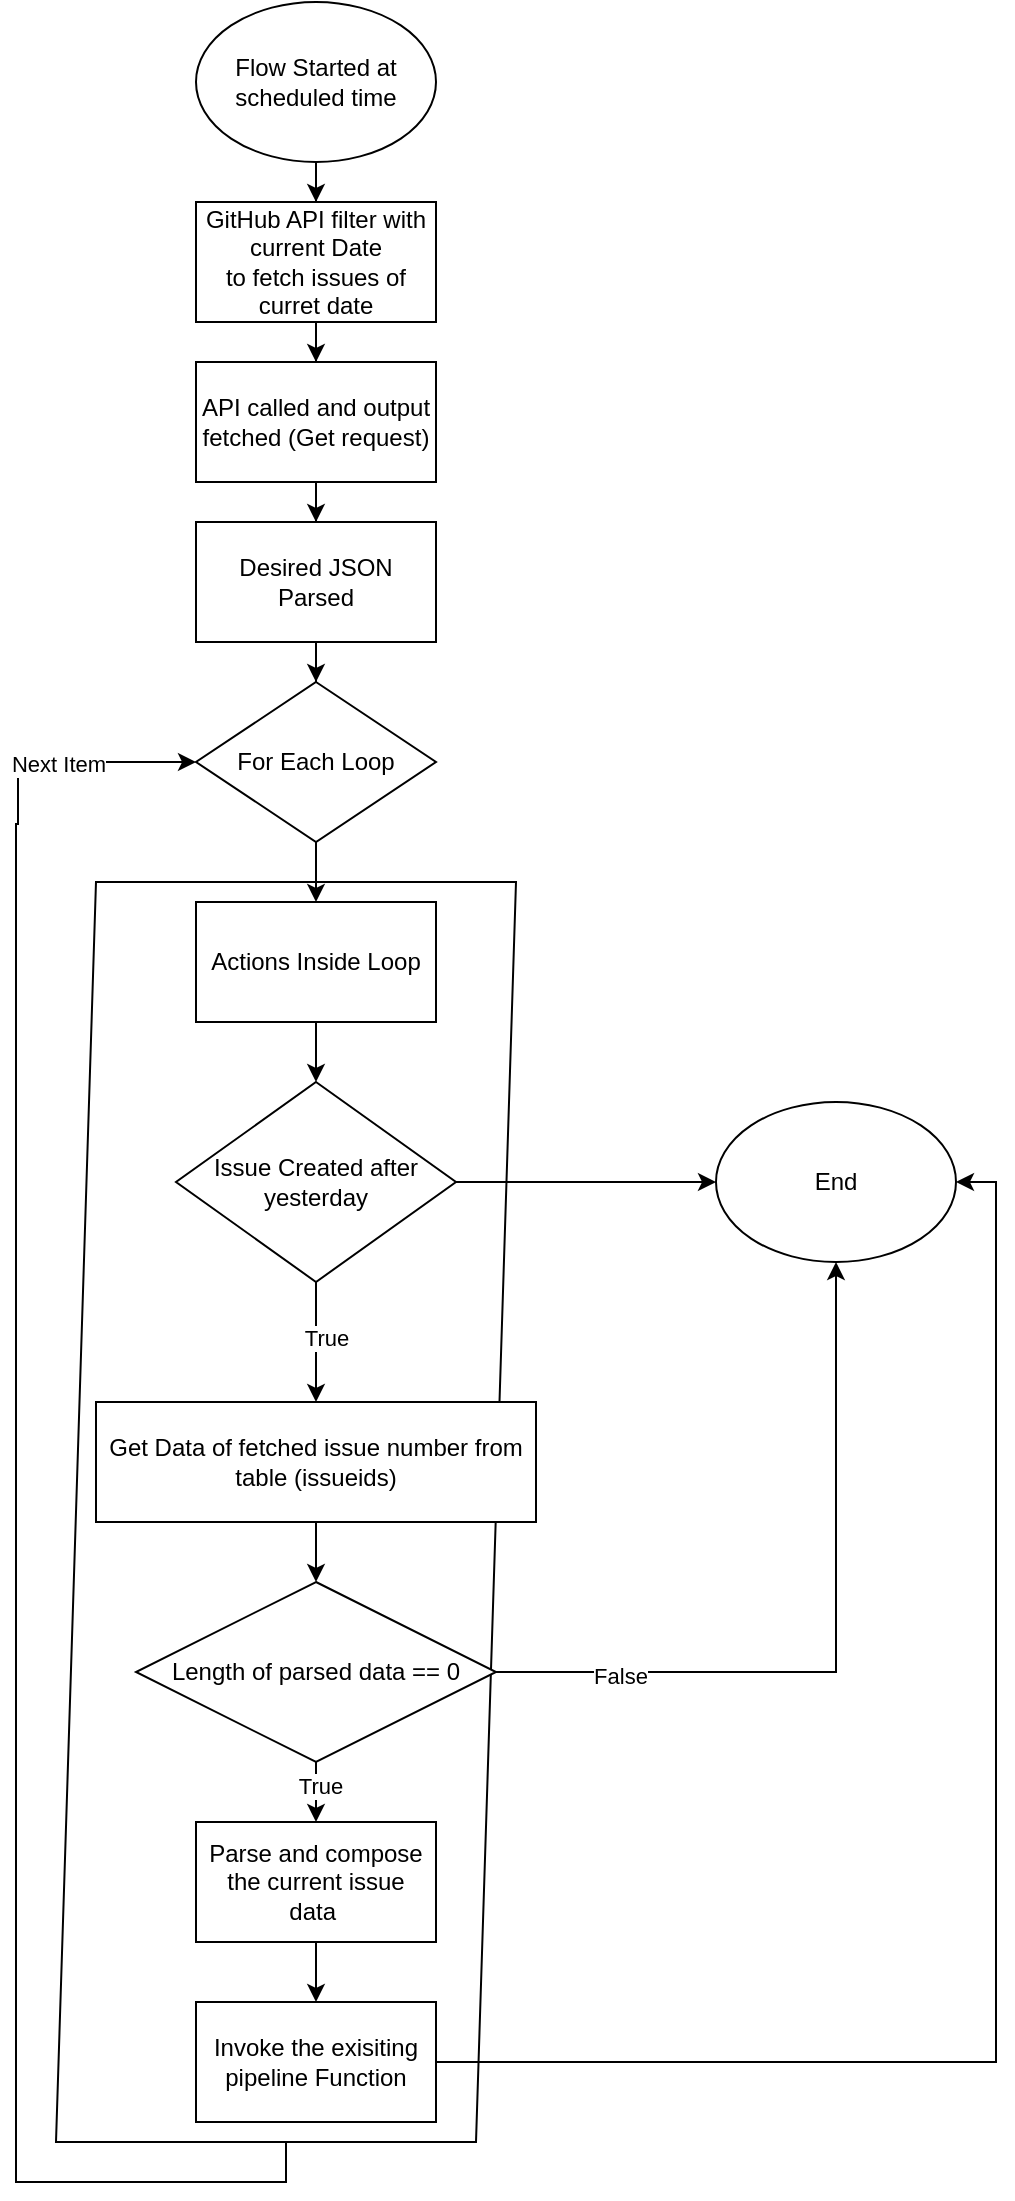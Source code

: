 <mxfile version="21.6.1" type="github">
  <diagram name="Page-1" id="cw7R2XKlP1T5iPdMO3pN">
    <mxGraphModel dx="746" dy="454" grid="1" gridSize="10" guides="1" tooltips="1" connect="1" arrows="1" fold="1" page="1" pageScale="1" pageWidth="850" pageHeight="1100" math="0" shadow="0">
      <root>
        <mxCell id="0" />
        <mxCell id="1" parent="0" />
        <mxCell id="J8O43vs4_64YycpPyB7K-34" style="edgeStyle=orthogonalEdgeStyle;rounded=0;orthogonalLoop=1;jettySize=auto;html=1;exitX=0.5;exitY=1;exitDx=0;exitDy=0;entryX=0;entryY=0.5;entryDx=0;entryDy=0;" edge="1" parent="1" source="J8O43vs4_64YycpPyB7K-33" target="J8O43vs4_64YycpPyB7K-8">
          <mxGeometry relative="1" as="geometry">
            <mxPoint x="90" y="340" as="targetPoint" />
            <Array as="points">
              <mxPoint x="195" y="1090" />
              <mxPoint x="60" y="1090" />
              <mxPoint x="60" y="411" />
              <mxPoint x="61" y="411" />
              <mxPoint x="61" y="380" />
            </Array>
          </mxGeometry>
        </mxCell>
        <mxCell id="J8O43vs4_64YycpPyB7K-35" value="Next Item" style="edgeLabel;html=1;align=center;verticalAlign=middle;resizable=0;points=[];" vertex="1" connectable="0" parent="J8O43vs4_64YycpPyB7K-34">
          <mxGeometry x="0.854" y="-1" relative="1" as="geometry">
            <mxPoint as="offset" />
          </mxGeometry>
        </mxCell>
        <mxCell id="J8O43vs4_64YycpPyB7K-33" value="" style="shape=parallelogram;perimeter=parallelogramPerimeter;whiteSpace=wrap;html=1;fixedSize=1;" vertex="1" parent="1">
          <mxGeometry x="80" y="440" width="230" height="630" as="geometry" />
        </mxCell>
        <mxCell id="J8O43vs4_64YycpPyB7K-3" value="" style="edgeStyle=orthogonalEdgeStyle;rounded=0;orthogonalLoop=1;jettySize=auto;html=1;" edge="1" parent="1" source="J8O43vs4_64YycpPyB7K-1" target="J8O43vs4_64YycpPyB7K-2">
          <mxGeometry relative="1" as="geometry" />
        </mxCell>
        <mxCell id="J8O43vs4_64YycpPyB7K-1" value="Flow Started at scheduled time" style="ellipse;whiteSpace=wrap;html=1;" vertex="1" parent="1">
          <mxGeometry x="150" width="120" height="80" as="geometry" />
        </mxCell>
        <mxCell id="J8O43vs4_64YycpPyB7K-5" value="" style="edgeStyle=orthogonalEdgeStyle;rounded=0;orthogonalLoop=1;jettySize=auto;html=1;" edge="1" parent="1" source="J8O43vs4_64YycpPyB7K-2" target="J8O43vs4_64YycpPyB7K-4">
          <mxGeometry relative="1" as="geometry" />
        </mxCell>
        <mxCell id="J8O43vs4_64YycpPyB7K-2" value="GitHub API filter with current Date&lt;br&gt;to fetch issues of curret date" style="rounded=0;whiteSpace=wrap;html=1;" vertex="1" parent="1">
          <mxGeometry x="150" y="100" width="120" height="60" as="geometry" />
        </mxCell>
        <mxCell id="J8O43vs4_64YycpPyB7K-7" value="" style="edgeStyle=orthogonalEdgeStyle;rounded=0;orthogonalLoop=1;jettySize=auto;html=1;" edge="1" parent="1" source="J8O43vs4_64YycpPyB7K-4" target="J8O43vs4_64YycpPyB7K-6">
          <mxGeometry relative="1" as="geometry" />
        </mxCell>
        <mxCell id="J8O43vs4_64YycpPyB7K-4" value="API called and output fetched (Get request)" style="rounded=0;whiteSpace=wrap;html=1;" vertex="1" parent="1">
          <mxGeometry x="150" y="180" width="120" height="60" as="geometry" />
        </mxCell>
        <mxCell id="J8O43vs4_64YycpPyB7K-10" value="" style="edgeStyle=orthogonalEdgeStyle;rounded=0;orthogonalLoop=1;jettySize=auto;html=1;" edge="1" parent="1" source="J8O43vs4_64YycpPyB7K-6" target="J8O43vs4_64YycpPyB7K-8">
          <mxGeometry relative="1" as="geometry" />
        </mxCell>
        <mxCell id="J8O43vs4_64YycpPyB7K-6" value="Desired JSON Parsed" style="rounded=0;whiteSpace=wrap;html=1;" vertex="1" parent="1">
          <mxGeometry x="150" y="260" width="120" height="60" as="geometry" />
        </mxCell>
        <mxCell id="J8O43vs4_64YycpPyB7K-11" value="" style="edgeStyle=orthogonalEdgeStyle;rounded=0;orthogonalLoop=1;jettySize=auto;html=1;" edge="1" parent="1" source="J8O43vs4_64YycpPyB7K-8" target="J8O43vs4_64YycpPyB7K-9">
          <mxGeometry relative="1" as="geometry" />
        </mxCell>
        <mxCell id="J8O43vs4_64YycpPyB7K-8" value="For Each Loop" style="rhombus;whiteSpace=wrap;html=1;" vertex="1" parent="1">
          <mxGeometry x="150" y="340" width="120" height="80" as="geometry" />
        </mxCell>
        <mxCell id="J8O43vs4_64YycpPyB7K-13" value="" style="edgeStyle=orthogonalEdgeStyle;rounded=0;orthogonalLoop=1;jettySize=auto;html=1;" edge="1" parent="1" source="J8O43vs4_64YycpPyB7K-9" target="J8O43vs4_64YycpPyB7K-12">
          <mxGeometry relative="1" as="geometry" />
        </mxCell>
        <mxCell id="J8O43vs4_64YycpPyB7K-9" value="Actions Inside Loop" style="rounded=0;whiteSpace=wrap;html=1;" vertex="1" parent="1">
          <mxGeometry x="150" y="450" width="120" height="60" as="geometry" />
        </mxCell>
        <mxCell id="J8O43vs4_64YycpPyB7K-19" value="" style="edgeStyle=orthogonalEdgeStyle;rounded=0;orthogonalLoop=1;jettySize=auto;html=1;" edge="1" parent="1" source="J8O43vs4_64YycpPyB7K-12" target="J8O43vs4_64YycpPyB7K-18">
          <mxGeometry relative="1" as="geometry" />
        </mxCell>
        <mxCell id="J8O43vs4_64YycpPyB7K-21" value="True" style="edgeLabel;html=1;align=center;verticalAlign=middle;resizable=0;points=[];" vertex="1" connectable="0" parent="J8O43vs4_64YycpPyB7K-19">
          <mxGeometry x="-0.076" y="5" relative="1" as="geometry">
            <mxPoint as="offset" />
          </mxGeometry>
        </mxCell>
        <mxCell id="J8O43vs4_64YycpPyB7K-25" style="edgeStyle=orthogonalEdgeStyle;rounded=0;orthogonalLoop=1;jettySize=auto;html=1;exitX=1;exitY=0.5;exitDx=0;exitDy=0;entryX=0;entryY=0.5;entryDx=0;entryDy=0;" edge="1" parent="1" source="J8O43vs4_64YycpPyB7K-12" target="J8O43vs4_64YycpPyB7K-24">
          <mxGeometry relative="1" as="geometry" />
        </mxCell>
        <mxCell id="J8O43vs4_64YycpPyB7K-12" value="Issue Created after yesterday" style="rhombus;whiteSpace=wrap;html=1;" vertex="1" parent="1">
          <mxGeometry x="140" y="540" width="140" height="100" as="geometry" />
        </mxCell>
        <mxCell id="J8O43vs4_64YycpPyB7K-23" style="edgeStyle=orthogonalEdgeStyle;rounded=0;orthogonalLoop=1;jettySize=auto;html=1;exitX=0.5;exitY=1;exitDx=0;exitDy=0;entryX=0.5;entryY=0;entryDx=0;entryDy=0;" edge="1" parent="1" source="J8O43vs4_64YycpPyB7K-18" target="J8O43vs4_64YycpPyB7K-22">
          <mxGeometry relative="1" as="geometry" />
        </mxCell>
        <mxCell id="J8O43vs4_64YycpPyB7K-18" value="Get Data of fetched issue number from table (issueids)" style="rounded=0;whiteSpace=wrap;html=1;" vertex="1" parent="1">
          <mxGeometry x="100" y="700" width="220" height="60" as="geometry" />
        </mxCell>
        <mxCell id="J8O43vs4_64YycpPyB7K-26" style="edgeStyle=orthogonalEdgeStyle;rounded=0;orthogonalLoop=1;jettySize=auto;html=1;entryX=0.5;entryY=1;entryDx=0;entryDy=0;" edge="1" parent="1" source="J8O43vs4_64YycpPyB7K-22" target="J8O43vs4_64YycpPyB7K-24">
          <mxGeometry relative="1" as="geometry" />
        </mxCell>
        <mxCell id="J8O43vs4_64YycpPyB7K-27" value="False" style="edgeLabel;html=1;align=center;verticalAlign=middle;resizable=0;points=[];" vertex="1" connectable="0" parent="J8O43vs4_64YycpPyB7K-26">
          <mxGeometry x="-0.673" y="-2" relative="1" as="geometry">
            <mxPoint as="offset" />
          </mxGeometry>
        </mxCell>
        <mxCell id="J8O43vs4_64YycpPyB7K-29" style="edgeStyle=orthogonalEdgeStyle;rounded=0;orthogonalLoop=1;jettySize=auto;html=1;exitX=0.5;exitY=1;exitDx=0;exitDy=0;entryX=0.5;entryY=0;entryDx=0;entryDy=0;" edge="1" parent="1" source="J8O43vs4_64YycpPyB7K-22" target="J8O43vs4_64YycpPyB7K-28">
          <mxGeometry relative="1" as="geometry" />
        </mxCell>
        <mxCell id="J8O43vs4_64YycpPyB7K-36" value="True" style="edgeLabel;html=1;align=center;verticalAlign=middle;resizable=0;points=[];" vertex="1" connectable="0" parent="J8O43vs4_64YycpPyB7K-29">
          <mxGeometry x="-0.244" y="2" relative="1" as="geometry">
            <mxPoint as="offset" />
          </mxGeometry>
        </mxCell>
        <mxCell id="J8O43vs4_64YycpPyB7K-22" value="Length of parsed data == 0" style="rhombus;whiteSpace=wrap;html=1;" vertex="1" parent="1">
          <mxGeometry x="120" y="790" width="180" height="90" as="geometry" />
        </mxCell>
        <mxCell id="J8O43vs4_64YycpPyB7K-24" value="End" style="ellipse;whiteSpace=wrap;html=1;" vertex="1" parent="1">
          <mxGeometry x="410" y="550" width="120" height="80" as="geometry" />
        </mxCell>
        <mxCell id="J8O43vs4_64YycpPyB7K-31" value="" style="edgeStyle=orthogonalEdgeStyle;rounded=0;orthogonalLoop=1;jettySize=auto;html=1;" edge="1" parent="1" source="J8O43vs4_64YycpPyB7K-28" target="J8O43vs4_64YycpPyB7K-30">
          <mxGeometry relative="1" as="geometry" />
        </mxCell>
        <mxCell id="J8O43vs4_64YycpPyB7K-28" value="Parse and compose the current issue data&amp;nbsp;" style="rounded=0;whiteSpace=wrap;html=1;" vertex="1" parent="1">
          <mxGeometry x="150" y="910" width="120" height="60" as="geometry" />
        </mxCell>
        <mxCell id="J8O43vs4_64YycpPyB7K-32" style="edgeStyle=orthogonalEdgeStyle;rounded=0;orthogonalLoop=1;jettySize=auto;html=1;entryX=1;entryY=0.5;entryDx=0;entryDy=0;" edge="1" parent="1" source="J8O43vs4_64YycpPyB7K-30" target="J8O43vs4_64YycpPyB7K-24">
          <mxGeometry relative="1" as="geometry" />
        </mxCell>
        <mxCell id="J8O43vs4_64YycpPyB7K-30" value="Invoke the exisiting pipeline Function" style="rounded=0;whiteSpace=wrap;html=1;" vertex="1" parent="1">
          <mxGeometry x="150" y="1000" width="120" height="60" as="geometry" />
        </mxCell>
      </root>
    </mxGraphModel>
  </diagram>
</mxfile>
